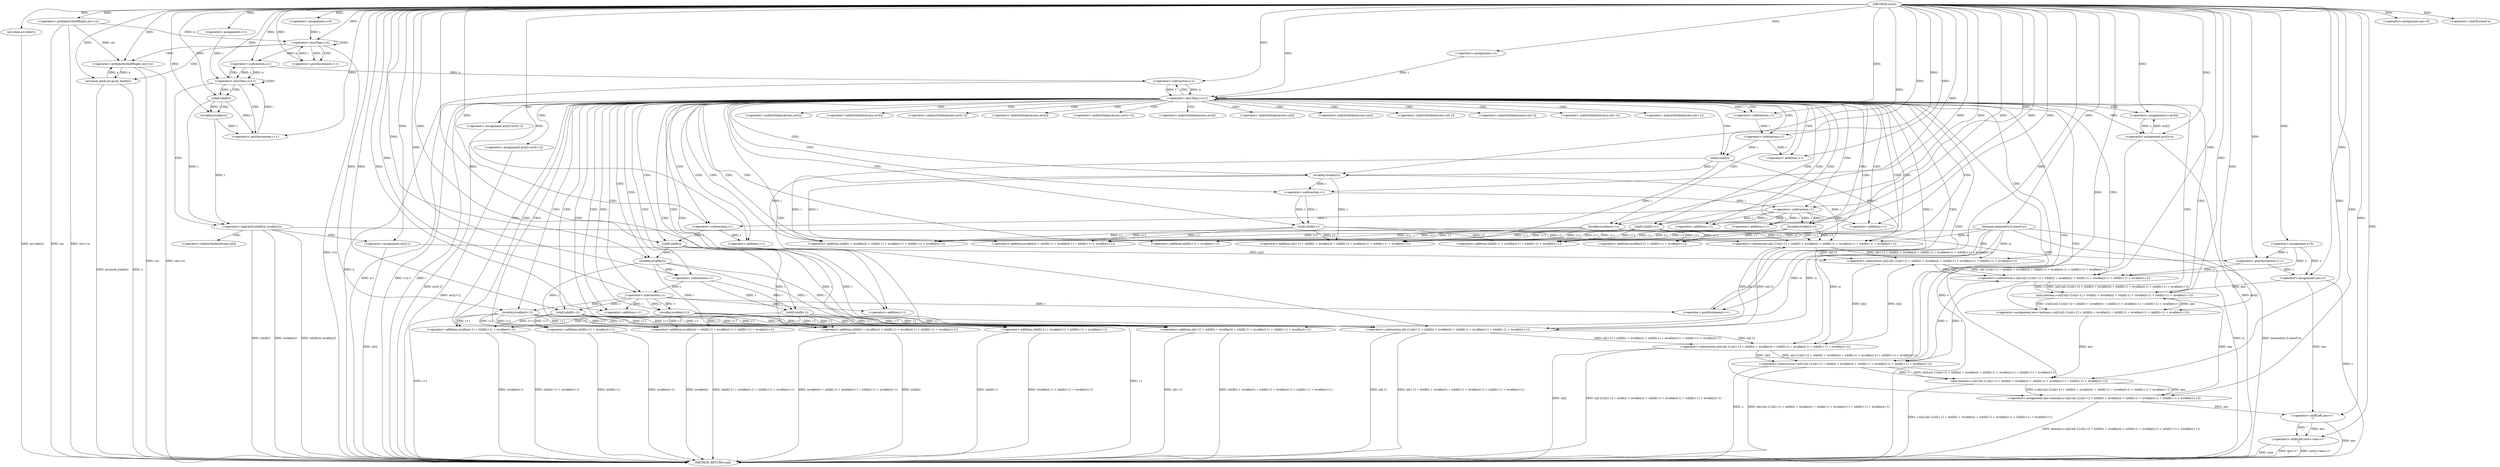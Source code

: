 digraph "solve" {  
"1000177" [label = "(METHOD,solve)" ]
"1000385" [label = "(METHOD_RETURN,void)" ]
"1000179" [label = "(arr.clear,arr.clear())" ]
"1000180" [label = "(<operator>.arithmeticShiftRight,cin>>n)" ]
"1000201" [label = "(memset,memset(is,0,sizeof is))" ]
"1000207" [label = "(<operator>.assignment,s=0)" ]
"1000211" [label = "(<operator>.assignment,ans=0)" ]
"1000241" [label = "(<operator>.assignment,ans=s)" ]
"1000380" [label = "(<operator>.shiftLeft,cout<<ans<<\"\n\")" ]
"1000185" [label = "(<operator>.assignment,i=0)" ]
"1000188" [label = "(<operator>.lessThan,i<n)" ]
"1000191" [label = "(<operator>.postIncrement,i++)" ]
"1000216" [label = "(<operator>.assignment,i=1)" ]
"1000219" [label = "(<operator>.lessThan,i<n-1)" ]
"1000224" [label = "(<operator>.postIncrement,i++)" ]
"1000246" [label = "(<operator>.assignment,i=1)" ]
"1000249" [label = "(<operator>.lessThan,i<n-1)" ]
"1000254" [label = "(<operator>.postIncrement,i++)" ]
"1000195" [label = "(<operator>.arithmeticShiftRight,cin>>x)" ]
"1000198" [label = "(arr.push_back,arr.push_back(x))" ]
"1000204" [label = "(<operator>.sizeOf,sizeof is)" ]
"1000258" [label = "(<operator>.assignment,x=arr[i])" ]
"1000263" [label = "(<operator>.assignment,arr[i]=arr[i-1])" ]
"1000272" [label = "(<operator>.assignment,ans=min(ans,s-is[i]-is[i-1]-is[i+1] + ishill(i) + isvalley(i) + ishill(i-1) + isvalley(i-1) + ishill(i+1) + isvalley(i+1)))" ]
"1000319" [label = "(<operator>.assignment,arr[i]=arr[i+1])" ]
"1000328" [label = "(<operator>.assignment,ans=min(ans,s-is[i]-is[i-1]-is[i+1] + ishill(i) + isvalley(i) + ishill(i-1) + isvalley(i-1) + ishill(i+1) + isvalley(i+1)))" ]
"1000375" [label = "(<operator>.assignment,arr[i]=x)" ]
"1000382" [label = "(<operator>.shiftLeft,ans<<\"\n\")" ]
"1000221" [label = "(<operator>.subtraction,n-1)" ]
"1000228" [label = "(<operator>.logicalOr,ishill(i)|| isvalley(i))" ]
"1000251" [label = "(<operator>.subtraction,n-1)" ]
"1000234" [label = "(<operator>.assignment,is[i]=1)" ]
"1000239" [label = "(<operator>.postIncrement,s++)" ]
"1000274" [label = "(min,min(ans,s-is[i]-is[i-1]-is[i+1] + ishill(i) + isvalley(i) + ishill(i-1) + isvalley(i-1) + ishill(i+1) + isvalley(i+1)))" ]
"1000330" [label = "(min,min(ans,s-is[i]-is[i-1]-is[i+1] + ishill(i) + isvalley(i) + ishill(i-1) + isvalley(i-1) + ishill(i+1) + isvalley(i+1)))" ]
"1000229" [label = "(ishill,ishill(i))" ]
"1000231" [label = "(isvalley,isvalley(i))" ]
"1000269" [label = "(<operator>.subtraction,i-1)" ]
"1000276" [label = "(<operator>.subtraction,s-is[i]-is[i-1]-is[i+1] + ishill(i) + isvalley(i) + ishill(i-1) + isvalley(i-1) + ishill(i+1) + isvalley(i+1))" ]
"1000325" [label = "(<operator>.addition,i+1)" ]
"1000332" [label = "(<operator>.subtraction,s-is[i]-is[i-1]-is[i+1] + ishill(i) + isvalley(i) + ishill(i-1) + isvalley(i-1) + ishill(i+1) + isvalley(i+1))" ]
"1000278" [label = "(<operator>.subtraction,is[i]-is[i-1]-is[i+1] + ishill(i) + isvalley(i) + ishill(i-1) + isvalley(i-1) + ishill(i+1) + isvalley(i+1))" ]
"1000334" [label = "(<operator>.subtraction,is[i]-is[i-1]-is[i+1] + ishill(i) + isvalley(i) + ishill(i-1) + isvalley(i-1) + ishill(i+1) + isvalley(i+1))" ]
"1000282" [label = "(<operator>.subtraction,is[i-1]-is[i+1] + ishill(i) + isvalley(i) + ishill(i-1) + isvalley(i-1) + ishill(i+1) + isvalley(i+1))" ]
"1000338" [label = "(<operator>.subtraction,is[i-1]-is[i+1] + ishill(i) + isvalley(i) + ishill(i-1) + isvalley(i-1) + ishill(i+1) + isvalley(i+1))" ]
"1000288" [label = "(<operator>.addition,is[i+1] + ishill(i) + isvalley(i) + ishill(i-1) + isvalley(i-1) + ishill(i+1) + isvalley(i+1))" ]
"1000344" [label = "(<operator>.addition,is[i+1] + ishill(i) + isvalley(i) + ishill(i-1) + isvalley(i-1) + ishill(i+1) + isvalley(i+1))" ]
"1000285" [label = "(<operator>.subtraction,i-1)" ]
"1000294" [label = "(<operator>.addition,ishill(i) + isvalley(i) + ishill(i-1) + isvalley(i-1) + ishill(i+1) + isvalley(i+1))" ]
"1000341" [label = "(<operator>.subtraction,i-1)" ]
"1000350" [label = "(<operator>.addition,ishill(i) + isvalley(i) + ishill(i-1) + isvalley(i-1) + ishill(i+1) + isvalley(i+1))" ]
"1000291" [label = "(<operator>.addition,i+1)" ]
"1000295" [label = "(ishill,ishill(i))" ]
"1000297" [label = "(<operator>.addition,isvalley(i) + ishill(i-1) + isvalley(i-1) + ishill(i+1) + isvalley(i+1))" ]
"1000347" [label = "(<operator>.addition,i+1)" ]
"1000351" [label = "(ishill,ishill(i))" ]
"1000353" [label = "(<operator>.addition,isvalley(i) + ishill(i-1) + isvalley(i-1) + ishill(i+1) + isvalley(i+1))" ]
"1000298" [label = "(isvalley,isvalley(i))" ]
"1000300" [label = "(<operator>.addition,ishill(i-1) + isvalley(i-1) + ishill(i+1) + isvalley(i+1))" ]
"1000354" [label = "(isvalley,isvalley(i))" ]
"1000356" [label = "(<operator>.addition,ishill(i-1) + isvalley(i-1) + ishill(i+1) + isvalley(i+1))" ]
"1000301" [label = "(ishill,ishill(i-1))" ]
"1000305" [label = "(<operator>.addition,isvalley(i-1) + ishill(i+1) + isvalley(i+1))" ]
"1000357" [label = "(ishill,ishill(i-1))" ]
"1000361" [label = "(<operator>.addition,isvalley(i-1) + ishill(i+1) + isvalley(i+1))" ]
"1000302" [label = "(<operator>.subtraction,i-1)" ]
"1000306" [label = "(isvalley,isvalley(i-1))" ]
"1000310" [label = "(<operator>.addition,ishill(i+1) + isvalley(i+1))" ]
"1000358" [label = "(<operator>.subtraction,i-1)" ]
"1000362" [label = "(isvalley,isvalley(i-1))" ]
"1000366" [label = "(<operator>.addition,ishill(i+1) + isvalley(i+1))" ]
"1000307" [label = "(<operator>.subtraction,i-1)" ]
"1000311" [label = "(ishill,ishill(i+1))" ]
"1000315" [label = "(isvalley,isvalley(i+1))" ]
"1000363" [label = "(<operator>.subtraction,i-1)" ]
"1000367" [label = "(ishill,ishill(i+1))" ]
"1000371" [label = "(isvalley,isvalley(i+1))" ]
"1000312" [label = "(<operator>.addition,i+1)" ]
"1000316" [label = "(<operator>.addition,i+1)" ]
"1000368" [label = "(<operator>.addition,i+1)" ]
"1000372" [label = "(<operator>.addition,i+1)" ]
"1000260" [label = "(<operator>.indirectIndexAccess,arr[i])" ]
"1000264" [label = "(<operator>.indirectIndexAccess,arr[i])" ]
"1000267" [label = "(<operator>.indirectIndexAccess,arr[i-1])" ]
"1000320" [label = "(<operator>.indirectIndexAccess,arr[i])" ]
"1000323" [label = "(<operator>.indirectIndexAccess,arr[i+1])" ]
"1000376" [label = "(<operator>.indirectIndexAccess,arr[i])" ]
"1000235" [label = "(<operator>.indirectIndexAccess,is[i])" ]
"1000279" [label = "(<operator>.indirectIndexAccess,is[i])" ]
"1000335" [label = "(<operator>.indirectIndexAccess,is[i])" ]
"1000283" [label = "(<operator>.indirectIndexAccess,is[i-1])" ]
"1000339" [label = "(<operator>.indirectIndexAccess,is[i-1])" ]
"1000289" [label = "(<operator>.indirectIndexAccess,is[i+1])" ]
"1000345" [label = "(<operator>.indirectIndexAccess,is[i+1])" ]
  "1000179" -> "1000385"  [ label = "DDG: arr.clear()"] 
  "1000180" -> "1000385"  [ label = "DDG: cin"] 
  "1000180" -> "1000385"  [ label = "DDG: cin>>n"] 
  "1000188" -> "1000385"  [ label = "DDG: i<n"] 
  "1000201" -> "1000385"  [ label = "DDG: is"] 
  "1000201" -> "1000385"  [ label = "DDG: memset(is,0,sizeof is)"] 
  "1000241" -> "1000385"  [ label = "DDG: s"] 
  "1000249" -> "1000385"  [ label = "DDG: i"] 
  "1000251" -> "1000385"  [ label = "DDG: n"] 
  "1000249" -> "1000385"  [ label = "DDG: n-1"] 
  "1000249" -> "1000385"  [ label = "DDG: i<n-1"] 
  "1000382" -> "1000385"  [ label = "DDG: ans"] 
  "1000380" -> "1000385"  [ label = "DDG: ans<<\"\n\""] 
  "1000380" -> "1000385"  [ label = "DDG: cout<<ans<<\"\n\""] 
  "1000263" -> "1000385"  [ label = "DDG: arr[i-1]"] 
  "1000319" -> "1000385"  [ label = "DDG: arr[i+1]"] 
  "1000332" -> "1000385"  [ label = "DDG: s"] 
  "1000334" -> "1000385"  [ label = "DDG: is[i]"] 
  "1000338" -> "1000385"  [ label = "DDG: is[i-1]"] 
  "1000344" -> "1000385"  [ label = "DDG: is[i+1]"] 
  "1000350" -> "1000385"  [ label = "DDG: ishill(i)"] 
  "1000353" -> "1000385"  [ label = "DDG: isvalley(i)"] 
  "1000356" -> "1000385"  [ label = "DDG: ishill(i-1)"] 
  "1000362" -> "1000385"  [ label = "DDG: i-1"] 
  "1000361" -> "1000385"  [ label = "DDG: isvalley(i-1)"] 
  "1000366" -> "1000385"  [ label = "DDG: ishill(i+1)"] 
  "1000371" -> "1000385"  [ label = "DDG: i+1"] 
  "1000366" -> "1000385"  [ label = "DDG: isvalley(i+1)"] 
  "1000361" -> "1000385"  [ label = "DDG: ishill(i+1) + isvalley(i+1)"] 
  "1000356" -> "1000385"  [ label = "DDG: isvalley(i-1) + ishill(i+1) + isvalley(i+1)"] 
  "1000353" -> "1000385"  [ label = "DDG: ishill(i-1) + isvalley(i-1) + ishill(i+1) + isvalley(i+1)"] 
  "1000350" -> "1000385"  [ label = "DDG: isvalley(i) + ishill(i-1) + isvalley(i-1) + ishill(i+1) + isvalley(i+1)"] 
  "1000344" -> "1000385"  [ label = "DDG: ishill(i) + isvalley(i) + ishill(i-1) + isvalley(i-1) + ishill(i+1) + isvalley(i+1)"] 
  "1000338" -> "1000385"  [ label = "DDG: is[i+1] + ishill(i) + isvalley(i) + ishill(i-1) + isvalley(i-1) + ishill(i+1) + isvalley(i+1)"] 
  "1000334" -> "1000385"  [ label = "DDG: is[i-1]-is[i+1] + ishill(i) + isvalley(i) + ishill(i-1) + isvalley(i-1) + ishill(i+1) + isvalley(i+1)"] 
  "1000332" -> "1000385"  [ label = "DDG: is[i]-is[i-1]-is[i+1] + ishill(i) + isvalley(i) + ishill(i-1) + isvalley(i-1) + ishill(i+1) + isvalley(i+1)"] 
  "1000330" -> "1000385"  [ label = "DDG: s-is[i]-is[i-1]-is[i+1] + ishill(i) + isvalley(i) + ishill(i-1) + isvalley(i-1) + ishill(i+1) + isvalley(i+1)"] 
  "1000328" -> "1000385"  [ label = "DDG: min(ans,s-is[i]-is[i-1]-is[i+1] + ishill(i) + isvalley(i) + ishill(i-1) + isvalley(i-1) + ishill(i+1) + isvalley(i+1))"] 
  "1000375" -> "1000385"  [ label = "DDG: arr[i]"] 
  "1000375" -> "1000385"  [ label = "DDG: x"] 
  "1000228" -> "1000385"  [ label = "DDG: ishill(i)"] 
  "1000228" -> "1000385"  [ label = "DDG: isvalley(i)"] 
  "1000228" -> "1000385"  [ label = "DDG: ishill(i)|| isvalley(i)"] 
  "1000234" -> "1000385"  [ label = "DDG: is[i]"] 
  "1000195" -> "1000385"  [ label = "DDG: cin"] 
  "1000195" -> "1000385"  [ label = "DDG: cin>>x"] 
  "1000198" -> "1000385"  [ label = "DDG: x"] 
  "1000198" -> "1000385"  [ label = "DDG: arr.push_back(x)"] 
  "1000380" -> "1000385"  [ label = "DDG: cout"] 
  "1000177" -> "1000179"  [ label = "DDG: "] 
  "1000177" -> "1000207"  [ label = "DDG: "] 
  "1000177" -> "1000211"  [ label = "DDG: "] 
  "1000207" -> "1000241"  [ label = "DDG: s"] 
  "1000239" -> "1000241"  [ label = "DDG: s"] 
  "1000177" -> "1000241"  [ label = "DDG: "] 
  "1000177" -> "1000180"  [ label = "DDG: "] 
  "1000177" -> "1000185"  [ label = "DDG: "] 
  "1000177" -> "1000201"  [ label = "DDG: "] 
  "1000177" -> "1000216"  [ label = "DDG: "] 
  "1000177" -> "1000246"  [ label = "DDG: "] 
  "1000177" -> "1000380"  [ label = "DDG: "] 
  "1000382" -> "1000380"  [ label = "DDG: ans"] 
  "1000382" -> "1000380"  [ label = "DDG: \"\n\""] 
  "1000185" -> "1000188"  [ label = "DDG: i"] 
  "1000191" -> "1000188"  [ label = "DDG: i"] 
  "1000177" -> "1000188"  [ label = "DDG: "] 
  "1000180" -> "1000188"  [ label = "DDG: n"] 
  "1000188" -> "1000191"  [ label = "DDG: i"] 
  "1000177" -> "1000191"  [ label = "DDG: "] 
  "1000177" -> "1000204"  [ label = "DDG: "] 
  "1000216" -> "1000219"  [ label = "DDG: i"] 
  "1000224" -> "1000219"  [ label = "DDG: i"] 
  "1000177" -> "1000219"  [ label = "DDG: "] 
  "1000221" -> "1000219"  [ label = "DDG: n"] 
  "1000221" -> "1000219"  [ label = "DDG: 1"] 
  "1000229" -> "1000224"  [ label = "DDG: i"] 
  "1000231" -> "1000224"  [ label = "DDG: i"] 
  "1000177" -> "1000224"  [ label = "DDG: "] 
  "1000246" -> "1000249"  [ label = "DDG: i"] 
  "1000254" -> "1000249"  [ label = "DDG: i"] 
  "1000177" -> "1000249"  [ label = "DDG: "] 
  "1000251" -> "1000249"  [ label = "DDG: 1"] 
  "1000251" -> "1000249"  [ label = "DDG: n"] 
  "1000177" -> "1000254"  [ label = "DDG: "] 
  "1000363" -> "1000254"  [ label = "DDG: i"] 
  "1000375" -> "1000258"  [ label = "DDG: arr[i]"] 
  "1000274" -> "1000272"  [ label = "DDG: s-is[i]-is[i-1]-is[i+1] + ishill(i) + isvalley(i) + ishill(i-1) + isvalley(i-1) + ishill(i+1) + isvalley(i+1)"] 
  "1000274" -> "1000272"  [ label = "DDG: ans"] 
  "1000330" -> "1000328"  [ label = "DDG: ans"] 
  "1000330" -> "1000328"  [ label = "DDG: s-is[i]-is[i-1]-is[i+1] + ishill(i) + isvalley(i) + ishill(i-1) + isvalley(i-1) + ishill(i+1) + isvalley(i+1)"] 
  "1000258" -> "1000375"  [ label = "DDG: x"] 
  "1000177" -> "1000375"  [ label = "DDG: "] 
  "1000241" -> "1000382"  [ label = "DDG: ans"] 
  "1000328" -> "1000382"  [ label = "DDG: ans"] 
  "1000177" -> "1000382"  [ label = "DDG: "] 
  "1000180" -> "1000195"  [ label = "DDG: cin"] 
  "1000177" -> "1000195"  [ label = "DDG: "] 
  "1000198" -> "1000195"  [ label = "DDG: x"] 
  "1000195" -> "1000198"  [ label = "DDG: x"] 
  "1000177" -> "1000198"  [ label = "DDG: "] 
  "1000188" -> "1000221"  [ label = "DDG: n"] 
  "1000177" -> "1000221"  [ label = "DDG: "] 
  "1000221" -> "1000251"  [ label = "DDG: n"] 
  "1000177" -> "1000251"  [ label = "DDG: "] 
  "1000177" -> "1000258"  [ label = "DDG: "] 
  "1000177" -> "1000272"  [ label = "DDG: "] 
  "1000177" -> "1000328"  [ label = "DDG: "] 
  "1000229" -> "1000228"  [ label = "DDG: i"] 
  "1000231" -> "1000228"  [ label = "DDG: i"] 
  "1000177" -> "1000234"  [ label = "DDG: "] 
  "1000241" -> "1000274"  [ label = "DDG: ans"] 
  "1000328" -> "1000274"  [ label = "DDG: ans"] 
  "1000177" -> "1000274"  [ label = "DDG: "] 
  "1000276" -> "1000274"  [ label = "DDG: is[i]-is[i-1]-is[i+1] + ishill(i) + isvalley(i) + ishill(i-1) + isvalley(i-1) + ishill(i+1) + isvalley(i+1)"] 
  "1000276" -> "1000274"  [ label = "DDG: s"] 
  "1000272" -> "1000330"  [ label = "DDG: ans"] 
  "1000177" -> "1000330"  [ label = "DDG: "] 
  "1000332" -> "1000330"  [ label = "DDG: s"] 
  "1000332" -> "1000330"  [ label = "DDG: is[i]-is[i-1]-is[i+1] + ishill(i) + isvalley(i) + ishill(i-1) + isvalley(i-1) + ishill(i+1) + isvalley(i+1)"] 
  "1000219" -> "1000229"  [ label = "DDG: i"] 
  "1000177" -> "1000229"  [ label = "DDG: "] 
  "1000229" -> "1000231"  [ label = "DDG: i"] 
  "1000177" -> "1000231"  [ label = "DDG: "] 
  "1000207" -> "1000239"  [ label = "DDG: s"] 
  "1000177" -> "1000239"  [ label = "DDG: "] 
  "1000249" -> "1000269"  [ label = "DDG: i"] 
  "1000177" -> "1000269"  [ label = "DDG: "] 
  "1000332" -> "1000276"  [ label = "DDG: s"] 
  "1000177" -> "1000276"  [ label = "DDG: "] 
  "1000207" -> "1000276"  [ label = "DDG: s"] 
  "1000239" -> "1000276"  [ label = "DDG: s"] 
  "1000278" -> "1000276"  [ label = "DDG: is[i-1]-is[i+1] + ishill(i) + isvalley(i) + ishill(i-1) + isvalley(i-1) + ishill(i+1) + isvalley(i+1)"] 
  "1000278" -> "1000276"  [ label = "DDG: is[i]"] 
  "1000177" -> "1000325"  [ label = "DDG: "] 
  "1000307" -> "1000325"  [ label = "DDG: i"] 
  "1000276" -> "1000332"  [ label = "DDG: s"] 
  "1000177" -> "1000332"  [ label = "DDG: "] 
  "1000334" -> "1000332"  [ label = "DDG: is[i]"] 
  "1000334" -> "1000332"  [ label = "DDG: is[i-1]-is[i+1] + ishill(i) + isvalley(i) + ishill(i-1) + isvalley(i-1) + ishill(i+1) + isvalley(i+1)"] 
  "1000201" -> "1000278"  [ label = "DDG: is"] 
  "1000334" -> "1000278"  [ label = "DDG: is[i]"] 
  "1000234" -> "1000278"  [ label = "DDG: is[i]"] 
  "1000282" -> "1000278"  [ label = "DDG: is[i-1]"] 
  "1000282" -> "1000278"  [ label = "DDG: is[i+1] + ishill(i) + isvalley(i) + ishill(i-1) + isvalley(i-1) + ishill(i+1) + isvalley(i+1)"] 
  "1000201" -> "1000334"  [ label = "DDG: is"] 
  "1000278" -> "1000334"  [ label = "DDG: is[i]"] 
  "1000338" -> "1000334"  [ label = "DDG: is[i+1] + ishill(i) + isvalley(i) + ishill(i-1) + isvalley(i-1) + ishill(i+1) + isvalley(i+1)"] 
  "1000338" -> "1000334"  [ label = "DDG: is[i-1]"] 
  "1000201" -> "1000282"  [ label = "DDG: is"] 
  "1000338" -> "1000282"  [ label = "DDG: is[i-1]"] 
  "1000295" -> "1000282"  [ label = "DDG: i"] 
  "1000298" -> "1000282"  [ label = "DDG: i"] 
  "1000315" -> "1000282"  [ label = "DDG: i+1"] 
  "1000311" -> "1000282"  [ label = "DDG: i+1"] 
  "1000306" -> "1000282"  [ label = "DDG: i-1"] 
  "1000301" -> "1000282"  [ label = "DDG: i-1"] 
  "1000201" -> "1000338"  [ label = "DDG: is"] 
  "1000282" -> "1000338"  [ label = "DDG: is[i-1]"] 
  "1000351" -> "1000338"  [ label = "DDG: i"] 
  "1000362" -> "1000338"  [ label = "DDG: i-1"] 
  "1000371" -> "1000338"  [ label = "DDG: i+1"] 
  "1000367" -> "1000338"  [ label = "DDG: i+1"] 
  "1000357" -> "1000338"  [ label = "DDG: i-1"] 
  "1000354" -> "1000338"  [ label = "DDG: i"] 
  "1000201" -> "1000288"  [ label = "DDG: is"] 
  "1000295" -> "1000288"  [ label = "DDG: i"] 
  "1000298" -> "1000288"  [ label = "DDG: i"] 
  "1000315" -> "1000288"  [ label = "DDG: i+1"] 
  "1000311" -> "1000288"  [ label = "DDG: i+1"] 
  "1000306" -> "1000288"  [ label = "DDG: i-1"] 
  "1000301" -> "1000288"  [ label = "DDG: i-1"] 
  "1000201" -> "1000344"  [ label = "DDG: is"] 
  "1000351" -> "1000344"  [ label = "DDG: i"] 
  "1000362" -> "1000344"  [ label = "DDG: i-1"] 
  "1000371" -> "1000344"  [ label = "DDG: i+1"] 
  "1000367" -> "1000344"  [ label = "DDG: i+1"] 
  "1000357" -> "1000344"  [ label = "DDG: i-1"] 
  "1000354" -> "1000344"  [ label = "DDG: i"] 
  "1000269" -> "1000285"  [ label = "DDG: i"] 
  "1000177" -> "1000285"  [ label = "DDG: "] 
  "1000295" -> "1000294"  [ label = "DDG: i"] 
  "1000298" -> "1000294"  [ label = "DDG: i"] 
  "1000315" -> "1000294"  [ label = "DDG: i+1"] 
  "1000311" -> "1000294"  [ label = "DDG: i+1"] 
  "1000306" -> "1000294"  [ label = "DDG: i-1"] 
  "1000301" -> "1000294"  [ label = "DDG: i-1"] 
  "1000177" -> "1000341"  [ label = "DDG: "] 
  "1000307" -> "1000341"  [ label = "DDG: i"] 
  "1000351" -> "1000350"  [ label = "DDG: i"] 
  "1000362" -> "1000350"  [ label = "DDG: i-1"] 
  "1000371" -> "1000350"  [ label = "DDG: i+1"] 
  "1000367" -> "1000350"  [ label = "DDG: i+1"] 
  "1000357" -> "1000350"  [ label = "DDG: i-1"] 
  "1000354" -> "1000350"  [ label = "DDG: i"] 
  "1000285" -> "1000291"  [ label = "DDG: i"] 
  "1000177" -> "1000291"  [ label = "DDG: "] 
  "1000177" -> "1000295"  [ label = "DDG: "] 
  "1000285" -> "1000295"  [ label = "DDG: i"] 
  "1000298" -> "1000297"  [ label = "DDG: i"] 
  "1000315" -> "1000297"  [ label = "DDG: i+1"] 
  "1000311" -> "1000297"  [ label = "DDG: i+1"] 
  "1000306" -> "1000297"  [ label = "DDG: i-1"] 
  "1000301" -> "1000297"  [ label = "DDG: i-1"] 
  "1000341" -> "1000347"  [ label = "DDG: i"] 
  "1000177" -> "1000347"  [ label = "DDG: "] 
  "1000177" -> "1000351"  [ label = "DDG: "] 
  "1000341" -> "1000351"  [ label = "DDG: i"] 
  "1000354" -> "1000353"  [ label = "DDG: i"] 
  "1000362" -> "1000353"  [ label = "DDG: i-1"] 
  "1000371" -> "1000353"  [ label = "DDG: i+1"] 
  "1000367" -> "1000353"  [ label = "DDG: i+1"] 
  "1000357" -> "1000353"  [ label = "DDG: i-1"] 
  "1000295" -> "1000298"  [ label = "DDG: i"] 
  "1000177" -> "1000298"  [ label = "DDG: "] 
  "1000301" -> "1000300"  [ label = "DDG: i-1"] 
  "1000315" -> "1000300"  [ label = "DDG: i+1"] 
  "1000311" -> "1000300"  [ label = "DDG: i+1"] 
  "1000306" -> "1000300"  [ label = "DDG: i-1"] 
  "1000351" -> "1000354"  [ label = "DDG: i"] 
  "1000177" -> "1000354"  [ label = "DDG: "] 
  "1000357" -> "1000356"  [ label = "DDG: i-1"] 
  "1000362" -> "1000356"  [ label = "DDG: i-1"] 
  "1000371" -> "1000356"  [ label = "DDG: i+1"] 
  "1000367" -> "1000356"  [ label = "DDG: i+1"] 
  "1000302" -> "1000301"  [ label = "DDG: i"] 
  "1000302" -> "1000301"  [ label = "DDG: 1"] 
  "1000306" -> "1000305"  [ label = "DDG: i-1"] 
  "1000315" -> "1000305"  [ label = "DDG: i+1"] 
  "1000311" -> "1000305"  [ label = "DDG: i+1"] 
  "1000358" -> "1000357"  [ label = "DDG: 1"] 
  "1000358" -> "1000357"  [ label = "DDG: i"] 
  "1000362" -> "1000361"  [ label = "DDG: i-1"] 
  "1000371" -> "1000361"  [ label = "DDG: i+1"] 
  "1000367" -> "1000361"  [ label = "DDG: i+1"] 
  "1000298" -> "1000302"  [ label = "DDG: i"] 
  "1000177" -> "1000302"  [ label = "DDG: "] 
  "1000307" -> "1000306"  [ label = "DDG: 1"] 
  "1000307" -> "1000306"  [ label = "DDG: i"] 
  "1000311" -> "1000310"  [ label = "DDG: i+1"] 
  "1000315" -> "1000310"  [ label = "DDG: i+1"] 
  "1000354" -> "1000358"  [ label = "DDG: i"] 
  "1000177" -> "1000358"  [ label = "DDG: "] 
  "1000363" -> "1000362"  [ label = "DDG: i"] 
  "1000363" -> "1000362"  [ label = "DDG: 1"] 
  "1000367" -> "1000366"  [ label = "DDG: i+1"] 
  "1000371" -> "1000366"  [ label = "DDG: i+1"] 
  "1000302" -> "1000307"  [ label = "DDG: i"] 
  "1000177" -> "1000307"  [ label = "DDG: "] 
  "1000177" -> "1000311"  [ label = "DDG: "] 
  "1000307" -> "1000311"  [ label = "DDG: i"] 
  "1000177" -> "1000315"  [ label = "DDG: "] 
  "1000307" -> "1000315"  [ label = "DDG: i"] 
  "1000358" -> "1000363"  [ label = "DDG: i"] 
  "1000177" -> "1000363"  [ label = "DDG: "] 
  "1000177" -> "1000367"  [ label = "DDG: "] 
  "1000363" -> "1000367"  [ label = "DDG: i"] 
  "1000177" -> "1000371"  [ label = "DDG: "] 
  "1000363" -> "1000371"  [ label = "DDG: i"] 
  "1000307" -> "1000312"  [ label = "DDG: i"] 
  "1000177" -> "1000312"  [ label = "DDG: "] 
  "1000177" -> "1000316"  [ label = "DDG: "] 
  "1000307" -> "1000316"  [ label = "DDG: i"] 
  "1000363" -> "1000368"  [ label = "DDG: i"] 
  "1000177" -> "1000368"  [ label = "DDG: "] 
  "1000177" -> "1000372"  [ label = "DDG: "] 
  "1000363" -> "1000372"  [ label = "DDG: i"] 
  "1000188" -> "1000191"  [ label = "CDG: "] 
  "1000188" -> "1000188"  [ label = "CDG: "] 
  "1000188" -> "1000198"  [ label = "CDG: "] 
  "1000188" -> "1000195"  [ label = "CDG: "] 
  "1000219" -> "1000221"  [ label = "CDG: "] 
  "1000219" -> "1000219"  [ label = "CDG: "] 
  "1000219" -> "1000224"  [ label = "CDG: "] 
  "1000219" -> "1000229"  [ label = "CDG: "] 
  "1000219" -> "1000228"  [ label = "CDG: "] 
  "1000249" -> "1000294"  [ label = "CDG: "] 
  "1000249" -> "1000305"  [ label = "CDG: "] 
  "1000249" -> "1000258"  [ label = "CDG: "] 
  "1000249" -> "1000332"  [ label = "CDG: "] 
  "1000249" -> "1000362"  [ label = "CDG: "] 
  "1000249" -> "1000285"  [ label = "CDG: "] 
  "1000249" -> "1000315"  [ label = "CDG: "] 
  "1000249" -> "1000312"  [ label = "CDG: "] 
  "1000249" -> "1000276"  [ label = "CDG: "] 
  "1000249" -> "1000260"  [ label = "CDG: "] 
  "1000249" -> "1000310"  [ label = "CDG: "] 
  "1000249" -> "1000302"  [ label = "CDG: "] 
  "1000249" -> "1000371"  [ label = "CDG: "] 
  "1000249" -> "1000291"  [ label = "CDG: "] 
  "1000249" -> "1000298"  [ label = "CDG: "] 
  "1000249" -> "1000345"  [ label = "CDG: "] 
  "1000249" -> "1000274"  [ label = "CDG: "] 
  "1000249" -> "1000368"  [ label = "CDG: "] 
  "1000249" -> "1000354"  [ label = "CDG: "] 
  "1000249" -> "1000353"  [ label = "CDG: "] 
  "1000249" -> "1000251"  [ label = "CDG: "] 
  "1000249" -> "1000338"  [ label = "CDG: "] 
  "1000249" -> "1000375"  [ label = "CDG: "] 
  "1000249" -> "1000330"  [ label = "CDG: "] 
  "1000249" -> "1000357"  [ label = "CDG: "] 
  "1000249" -> "1000316"  [ label = "CDG: "] 
  "1000249" -> "1000282"  [ label = "CDG: "] 
  "1000249" -> "1000269"  [ label = "CDG: "] 
  "1000249" -> "1000363"  [ label = "CDG: "] 
  "1000249" -> "1000254"  [ label = "CDG: "] 
  "1000249" -> "1000376"  [ label = "CDG: "] 
  "1000249" -> "1000289"  [ label = "CDG: "] 
  "1000249" -> "1000300"  [ label = "CDG: "] 
  "1000249" -> "1000311"  [ label = "CDG: "] 
  "1000249" -> "1000334"  [ label = "CDG: "] 
  "1000249" -> "1000320"  [ label = "CDG: "] 
  "1000249" -> "1000295"  [ label = "CDG: "] 
  "1000249" -> "1000288"  [ label = "CDG: "] 
  "1000249" -> "1000279"  [ label = "CDG: "] 
  "1000249" -> "1000339"  [ label = "CDG: "] 
  "1000249" -> "1000341"  [ label = "CDG: "] 
  "1000249" -> "1000367"  [ label = "CDG: "] 
  "1000249" -> "1000350"  [ label = "CDG: "] 
  "1000249" -> "1000297"  [ label = "CDG: "] 
  "1000249" -> "1000344"  [ label = "CDG: "] 
  "1000249" -> "1000307"  [ label = "CDG: "] 
  "1000249" -> "1000323"  [ label = "CDG: "] 
  "1000249" -> "1000263"  [ label = "CDG: "] 
  "1000249" -> "1000306"  [ label = "CDG: "] 
  "1000249" -> "1000356"  [ label = "CDG: "] 
  "1000249" -> "1000283"  [ label = "CDG: "] 
  "1000249" -> "1000328"  [ label = "CDG: "] 
  "1000249" -> "1000351"  [ label = "CDG: "] 
  "1000249" -> "1000335"  [ label = "CDG: "] 
  "1000249" -> "1000272"  [ label = "CDG: "] 
  "1000249" -> "1000319"  [ label = "CDG: "] 
  "1000249" -> "1000366"  [ label = "CDG: "] 
  "1000249" -> "1000361"  [ label = "CDG: "] 
  "1000249" -> "1000267"  [ label = "CDG: "] 
  "1000249" -> "1000347"  [ label = "CDG: "] 
  "1000249" -> "1000249"  [ label = "CDG: "] 
  "1000249" -> "1000358"  [ label = "CDG: "] 
  "1000249" -> "1000278"  [ label = "CDG: "] 
  "1000249" -> "1000372"  [ label = "CDG: "] 
  "1000249" -> "1000325"  [ label = "CDG: "] 
  "1000249" -> "1000264"  [ label = "CDG: "] 
  "1000249" -> "1000301"  [ label = "CDG: "] 
  "1000228" -> "1000235"  [ label = "CDG: "] 
  "1000228" -> "1000239"  [ label = "CDG: "] 
  "1000228" -> "1000234"  [ label = "CDG: "] 
  "1000229" -> "1000231"  [ label = "CDG: "] 
}
